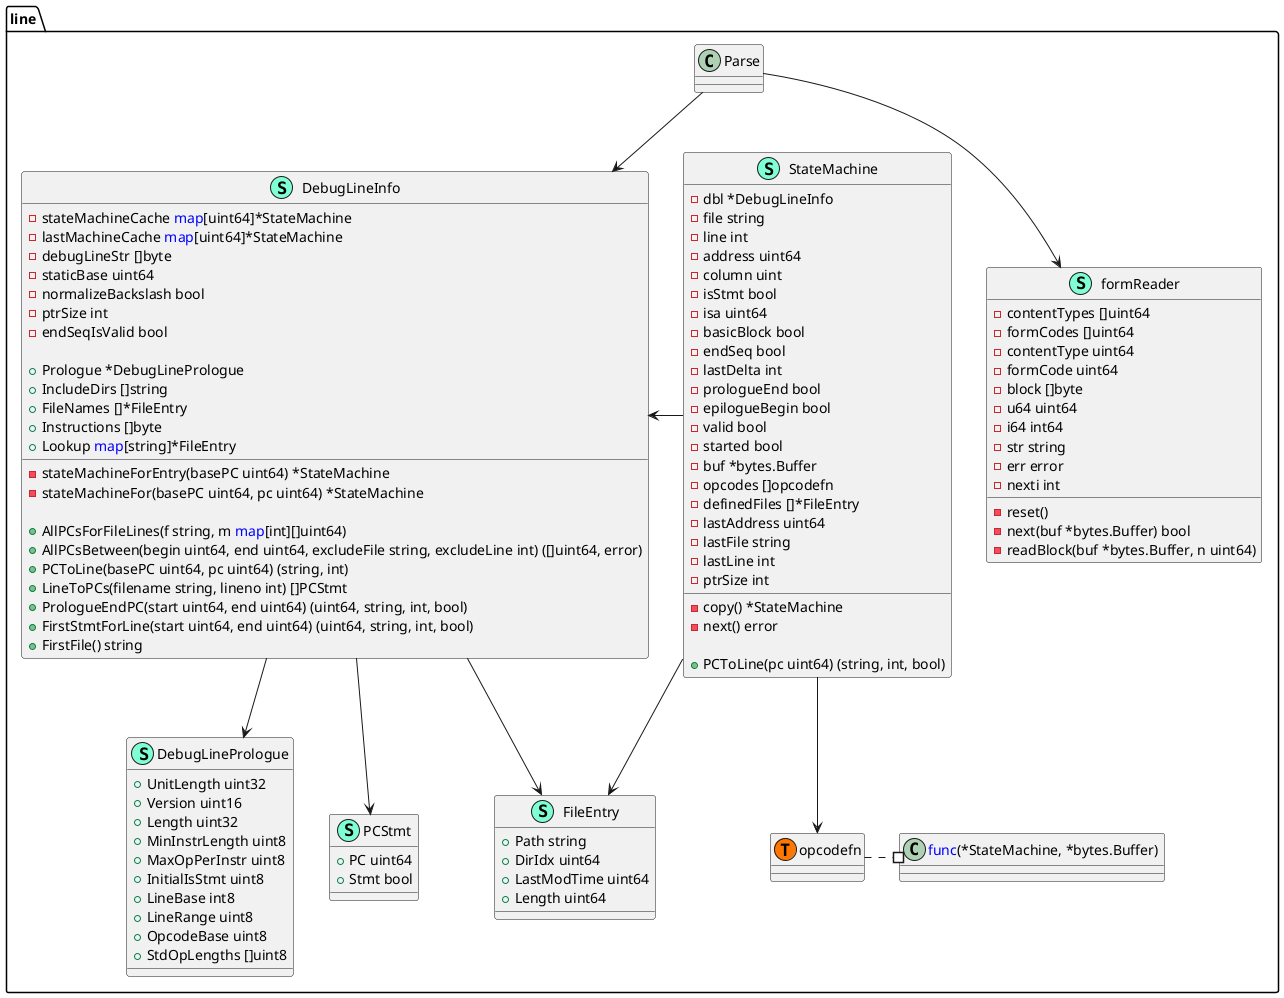 @startuml
namespace line {
    class DebugLineInfo << (S,Aquamarine) >> {
        - stateMachineCache <font color=blue>map</font>[uint64]*StateMachine
        - lastMachineCache <font color=blue>map</font>[uint64]*StateMachine
        - debugLineStr []byte
        - staticBase uint64
        - normalizeBackslash bool
        - ptrSize int
        - endSeqIsValid bool

        + Prologue *DebugLinePrologue
        + IncludeDirs []string
        + FileNames []*FileEntry
        + Instructions []byte
        + Lookup <font color=blue>map</font>[string]*FileEntry

        - stateMachineForEntry(basePC uint64) *StateMachine
        - stateMachineFor(basePC uint64, pc uint64) *StateMachine

        + AllPCsForFileLines(f string, m <font color=blue>map</font>[int][]uint64) 
        + AllPCsBetween(begin uint64, end uint64, excludeFile string, excludeLine int) ([]uint64, error)
        + PCToLine(basePC uint64, pc uint64) (string, int)
        + LineToPCs(filename string, lineno int) []PCStmt
        + PrologueEndPC(start uint64, end uint64) (uint64, string, int, bool)
        + FirstStmtForLine(start uint64, end uint64) (uint64, string, int, bool)
        + FirstFile() string
    }
    class DebugLinePrologue << (S,Aquamarine) >> {
        + UnitLength uint32
        + Version uint16
        + Length uint32
        + MinInstrLength uint8
        + MaxOpPerInstr uint8
        + InitialIsStmt uint8
        + LineBase int8
        + LineRange uint8
        + OpcodeBase uint8
        + StdOpLengths []uint8

    }
    class FileEntry << (S,Aquamarine) >> {
        + Path string
        + DirIdx uint64
        + LastModTime uint64
        + Length uint64
    }
    class PCStmt << (S,Aquamarine) >> {
        + PC uint64
        + Stmt bool
    }
    class StateMachine << (S,Aquamarine) >> {
        - dbl *DebugLineInfo
        - file string
        - line int
        - address uint64
        - column uint
        - isStmt bool
        - isa uint64
        - basicBlock bool
        - endSeq bool
        - lastDelta int
        - prologueEnd bool
        - epilogueBegin bool
        - valid bool
        - started bool
        - buf *bytes.Buffer
        - opcodes []opcodefn
        - definedFiles []*FileEntry
        - lastAddress uint64
        - lastFile string
        - lastLine int
        - ptrSize int

        - copy() *StateMachine
        - next() error

        + PCToLine(pc uint64) (string, int, bool)

    }
    class formReader << (S,Aquamarine) >> {
        - contentTypes []uint64
        - formCodes []uint64
        - contentType uint64
        - formCode uint64
        - block []byte
        - u64 uint64
        - i64 int64
        - str string
        - err error
        - nexti int

        - reset() 
        - next(buf *bytes.Buffer) bool
        - readBlock(buf *bytes.Buffer, n uint64) 
    }
    class line.opcodefn << (T, #FF7700) >>  {
    }
    class "<font color=blue>func</font>(*StateMachine, *bytes.Buffer) " as fontcolorbluefuncfontStateMachinebytesBuffer {
        'This class was created so that we can correctly have an alias pointing to this name. Since it contains dots that can break namespaces
    }

    StateMachine -left-> DebugLineInfo
    StateMachine -down-> FileEntry
    StateMachine -down-> opcodefn
    DebugLineInfo -down-> FileEntry
    DebugLineInfo -down-> DebugLinePrologue
    DebugLineInfo -down-> PCStmt

    Parse -down-> formReader
    Parse -down-> DebugLineInfo
}


"line.fontcolorbluefuncfontStateMachinebytesBuffer" #.left. "line.opcodefn"
@enduml
